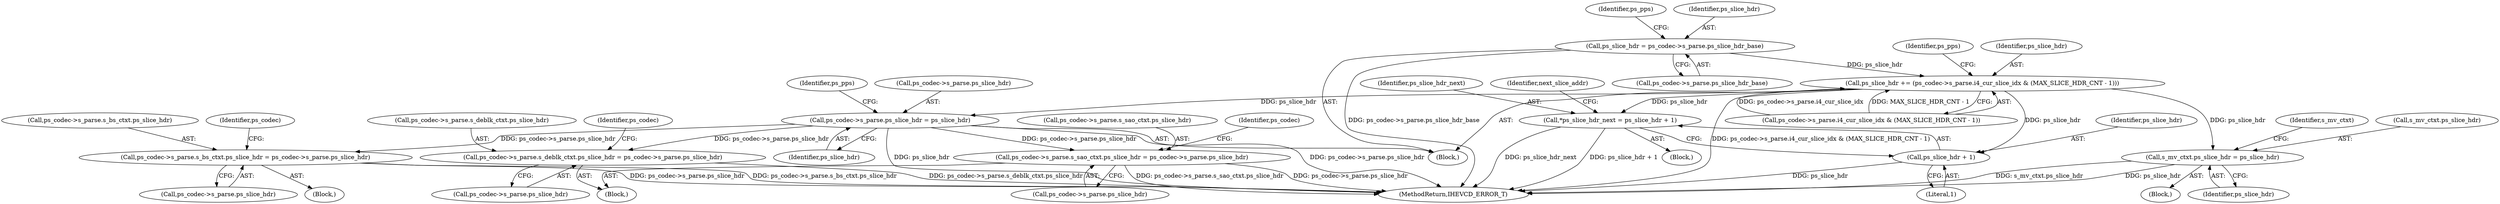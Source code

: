 digraph "0_Android_2b9fb0c2074d370a254b35e2489de2d94943578d@pointer" {
"1000214" [label="(Call,ps_slice_hdr = ps_codec->s_parse.ps_slice_hdr_base)"];
"1000235" [label="(Call,ps_slice_hdr += (ps_codec->s_parse.i4_cur_slice_idx & (MAX_SLICE_HDR_CNT - 1)))"];
"1000352" [label="(Call,ps_codec->s_parse.ps_slice_hdr = ps_slice_hdr)"];
"1003793" [label="(Call,ps_codec->s_parse.s_bs_ctxt.ps_slice_hdr = ps_codec->s_parse.ps_slice_hdr)"];
"1004749" [label="(Call,ps_codec->s_parse.s_deblk_ctxt.ps_slice_hdr = ps_codec->s_parse.ps_slice_hdr)"];
"1004810" [label="(Call,ps_codec->s_parse.s_sao_ctxt.ps_slice_hdr = ps_codec->s_parse.ps_slice_hdr)"];
"1002977" [label="(Call,s_mv_ctxt.ps_slice_hdr = ps_slice_hdr)"];
"1004337" [label="(Call,*ps_slice_hdr_next = ps_slice_hdr + 1)"];
"1004339" [label="(Call,ps_slice_hdr + 1)"];
"1004335" [label="(Block,)"];
"1003801" [label="(Call,ps_codec->s_parse.ps_slice_hdr)"];
"1000237" [label="(Call,ps_codec->s_parse.i4_cur_slice_idx & (MAX_SLICE_HDR_CNT - 1))"];
"1002981" [label="(Identifier,ps_slice_hdr)"];
"1000353" [label="(Call,ps_codec->s_parse.ps_slice_hdr)"];
"1004553" [label="(Block,)"];
"1000235" [label="(Call,ps_slice_hdr += (ps_codec->s_parse.i4_cur_slice_idx & (MAX_SLICE_HDR_CNT - 1)))"];
"1004341" [label="(Literal,1)"];
"1004338" [label="(Identifier,ps_slice_hdr_next)"];
"1004340" [label="(Identifier,ps_slice_hdr)"];
"1004757" [label="(Call,ps_codec->s_parse.ps_slice_hdr)"];
"1004749" [label="(Call,ps_codec->s_parse.s_deblk_ctxt.ps_slice_hdr = ps_codec->s_parse.ps_slice_hdr)"];
"1004827" [label="(Identifier,ps_codec)"];
"1000216" [label="(Call,ps_codec->s_parse.ps_slice_hdr_base)"];
"1004810" [label="(Call,ps_codec->s_parse.s_sao_ctxt.ps_slice_hdr = ps_codec->s_parse.ps_slice_hdr)"];
"1000222" [label="(Identifier,ps_pps)"];
"1003465" [label="(Block,)"];
"1002984" [label="(Identifier,s_mv_ctxt)"];
"1003810" [label="(Identifier,ps_codec)"];
"1000187" [label="(Block,)"];
"1004337" [label="(Call,*ps_slice_hdr_next = ps_slice_hdr + 1)"];
"1004766" [label="(Identifier,ps_codec)"];
"1004344" [label="(Identifier,next_slice_addr)"];
"1003793" [label="(Call,ps_codec->s_parse.s_bs_ctxt.ps_slice_hdr = ps_codec->s_parse.ps_slice_hdr)"];
"1002977" [label="(Call,s_mv_ctxt.ps_slice_hdr = ps_slice_hdr)"];
"1004339" [label="(Call,ps_slice_hdr + 1)"];
"1004845" [label="(MethodReturn,IHEVCD_ERROR_T)"];
"1000214" [label="(Call,ps_slice_hdr = ps_codec->s_parse.ps_slice_hdr_base)"];
"1004818" [label="(Call,ps_codec->s_parse.ps_slice_hdr)"];
"1003794" [label="(Call,ps_codec->s_parse.s_bs_ctxt.ps_slice_hdr)"];
"1000360" [label="(Identifier,ps_pps)"];
"1000236" [label="(Identifier,ps_slice_hdr)"];
"1000247" [label="(Identifier,ps_pps)"];
"1004750" [label="(Call,ps_codec->s_parse.s_deblk_ctxt.ps_slice_hdr)"];
"1004811" [label="(Call,ps_codec->s_parse.s_sao_ctxt.ps_slice_hdr)"];
"1000352" [label="(Call,ps_codec->s_parse.ps_slice_hdr = ps_slice_hdr)"];
"1002978" [label="(Call,s_mv_ctxt.ps_slice_hdr)"];
"1002966" [label="(Block,)"];
"1000358" [label="(Identifier,ps_slice_hdr)"];
"1000215" [label="(Identifier,ps_slice_hdr)"];
"1000214" -> "1000187"  [label="AST: "];
"1000214" -> "1000216"  [label="CFG: "];
"1000215" -> "1000214"  [label="AST: "];
"1000216" -> "1000214"  [label="AST: "];
"1000222" -> "1000214"  [label="CFG: "];
"1000214" -> "1004845"  [label="DDG: ps_codec->s_parse.ps_slice_hdr_base"];
"1000214" -> "1000235"  [label="DDG: ps_slice_hdr"];
"1000235" -> "1000187"  [label="AST: "];
"1000235" -> "1000237"  [label="CFG: "];
"1000236" -> "1000235"  [label="AST: "];
"1000237" -> "1000235"  [label="AST: "];
"1000247" -> "1000235"  [label="CFG: "];
"1000235" -> "1004845"  [label="DDG: ps_codec->s_parse.i4_cur_slice_idx & (MAX_SLICE_HDR_CNT - 1)"];
"1000237" -> "1000235"  [label="DDG: ps_codec->s_parse.i4_cur_slice_idx"];
"1000237" -> "1000235"  [label="DDG: MAX_SLICE_HDR_CNT - 1"];
"1000235" -> "1000352"  [label="DDG: ps_slice_hdr"];
"1000235" -> "1002977"  [label="DDG: ps_slice_hdr"];
"1000235" -> "1004337"  [label="DDG: ps_slice_hdr"];
"1000235" -> "1004339"  [label="DDG: ps_slice_hdr"];
"1000352" -> "1000187"  [label="AST: "];
"1000352" -> "1000358"  [label="CFG: "];
"1000353" -> "1000352"  [label="AST: "];
"1000358" -> "1000352"  [label="AST: "];
"1000360" -> "1000352"  [label="CFG: "];
"1000352" -> "1004845"  [label="DDG: ps_codec->s_parse.ps_slice_hdr"];
"1000352" -> "1004845"  [label="DDG: ps_slice_hdr"];
"1000352" -> "1003793"  [label="DDG: ps_codec->s_parse.ps_slice_hdr"];
"1000352" -> "1004749"  [label="DDG: ps_codec->s_parse.ps_slice_hdr"];
"1000352" -> "1004810"  [label="DDG: ps_codec->s_parse.ps_slice_hdr"];
"1003793" -> "1003465"  [label="AST: "];
"1003793" -> "1003801"  [label="CFG: "];
"1003794" -> "1003793"  [label="AST: "];
"1003801" -> "1003793"  [label="AST: "];
"1003810" -> "1003793"  [label="CFG: "];
"1003793" -> "1004845"  [label="DDG: ps_codec->s_parse.ps_slice_hdr"];
"1003793" -> "1004845"  [label="DDG: ps_codec->s_parse.s_bs_ctxt.ps_slice_hdr"];
"1004749" -> "1004553"  [label="AST: "];
"1004749" -> "1004757"  [label="CFG: "];
"1004750" -> "1004749"  [label="AST: "];
"1004757" -> "1004749"  [label="AST: "];
"1004766" -> "1004749"  [label="CFG: "];
"1004749" -> "1004845"  [label="DDG: ps_codec->s_parse.s_deblk_ctxt.ps_slice_hdr"];
"1004810" -> "1004553"  [label="AST: "];
"1004810" -> "1004818"  [label="CFG: "];
"1004811" -> "1004810"  [label="AST: "];
"1004818" -> "1004810"  [label="AST: "];
"1004827" -> "1004810"  [label="CFG: "];
"1004810" -> "1004845"  [label="DDG: ps_codec->s_parse.s_sao_ctxt.ps_slice_hdr"];
"1004810" -> "1004845"  [label="DDG: ps_codec->s_parse.ps_slice_hdr"];
"1002977" -> "1002966"  [label="AST: "];
"1002977" -> "1002981"  [label="CFG: "];
"1002978" -> "1002977"  [label="AST: "];
"1002981" -> "1002977"  [label="AST: "];
"1002984" -> "1002977"  [label="CFG: "];
"1002977" -> "1004845"  [label="DDG: ps_slice_hdr"];
"1002977" -> "1004845"  [label="DDG: s_mv_ctxt.ps_slice_hdr"];
"1004337" -> "1004335"  [label="AST: "];
"1004337" -> "1004339"  [label="CFG: "];
"1004338" -> "1004337"  [label="AST: "];
"1004339" -> "1004337"  [label="AST: "];
"1004344" -> "1004337"  [label="CFG: "];
"1004337" -> "1004845"  [label="DDG: ps_slice_hdr_next"];
"1004337" -> "1004845"  [label="DDG: ps_slice_hdr + 1"];
"1004339" -> "1004341"  [label="CFG: "];
"1004340" -> "1004339"  [label="AST: "];
"1004341" -> "1004339"  [label="AST: "];
"1004339" -> "1004845"  [label="DDG: ps_slice_hdr"];
}
